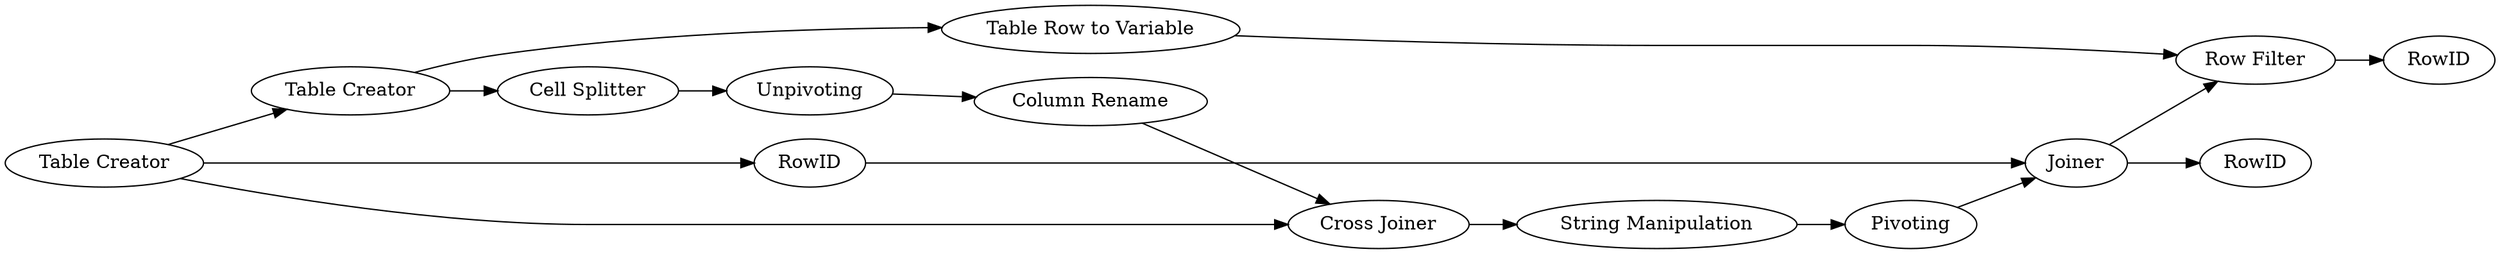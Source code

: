 digraph {
	"-8835021370929553005_4" [label="Cell Splitter"]
	"-8835021370929553005_286" [label="String Manipulation"]
	"-8835021370929553005_2" [label="Table Creator"]
	"-8835021370929553005_1676" [label=Pivoting]
	"-8835021370929553005_1672" [label=RowID]
	"-8835021370929553005_1659" [label="Column Rename"]
	"-8835021370929553005_1674" [label=RowID]
	"-8835021370929553005_1675" [label=Joiner]
	"-8835021370929553005_1677" [label="Table Row to Variable"]
	"-8835021370929553005_1678" [label="Row Filter"]
	"-8835021370929553005_6" [label="Cross Joiner"]
	"-8835021370929553005_5" [label=Unpivoting]
	"-8835021370929553005_1663" [label="Table Creator"]
	"-8835021370929553005_1670" [label=RowID]
	"-8835021370929553005_1659" -> "-8835021370929553005_6"
	"-8835021370929553005_1672" -> "-8835021370929553005_1675"
	"-8835021370929553005_1675" -> "-8835021370929553005_1678"
	"-8835021370929553005_1663" -> "-8835021370929553005_2"
	"-8835021370929553005_2" -> "-8835021370929553005_1677"
	"-8835021370929553005_1677" -> "-8835021370929553005_1678"
	"-8835021370929553005_1663" -> "-8835021370929553005_1672"
	"-8835021370929553005_6" -> "-8835021370929553005_286"
	"-8835021370929553005_1663" -> "-8835021370929553005_6"
	"-8835021370929553005_286" -> "-8835021370929553005_1676"
	"-8835021370929553005_4" -> "-8835021370929553005_5"
	"-8835021370929553005_1678" -> "-8835021370929553005_1670"
	"-8835021370929553005_1676" -> "-8835021370929553005_1675"
	"-8835021370929553005_5" -> "-8835021370929553005_1659"
	"-8835021370929553005_1675" -> "-8835021370929553005_1674"
	"-8835021370929553005_2" -> "-8835021370929553005_4"
	rankdir=LR
}
